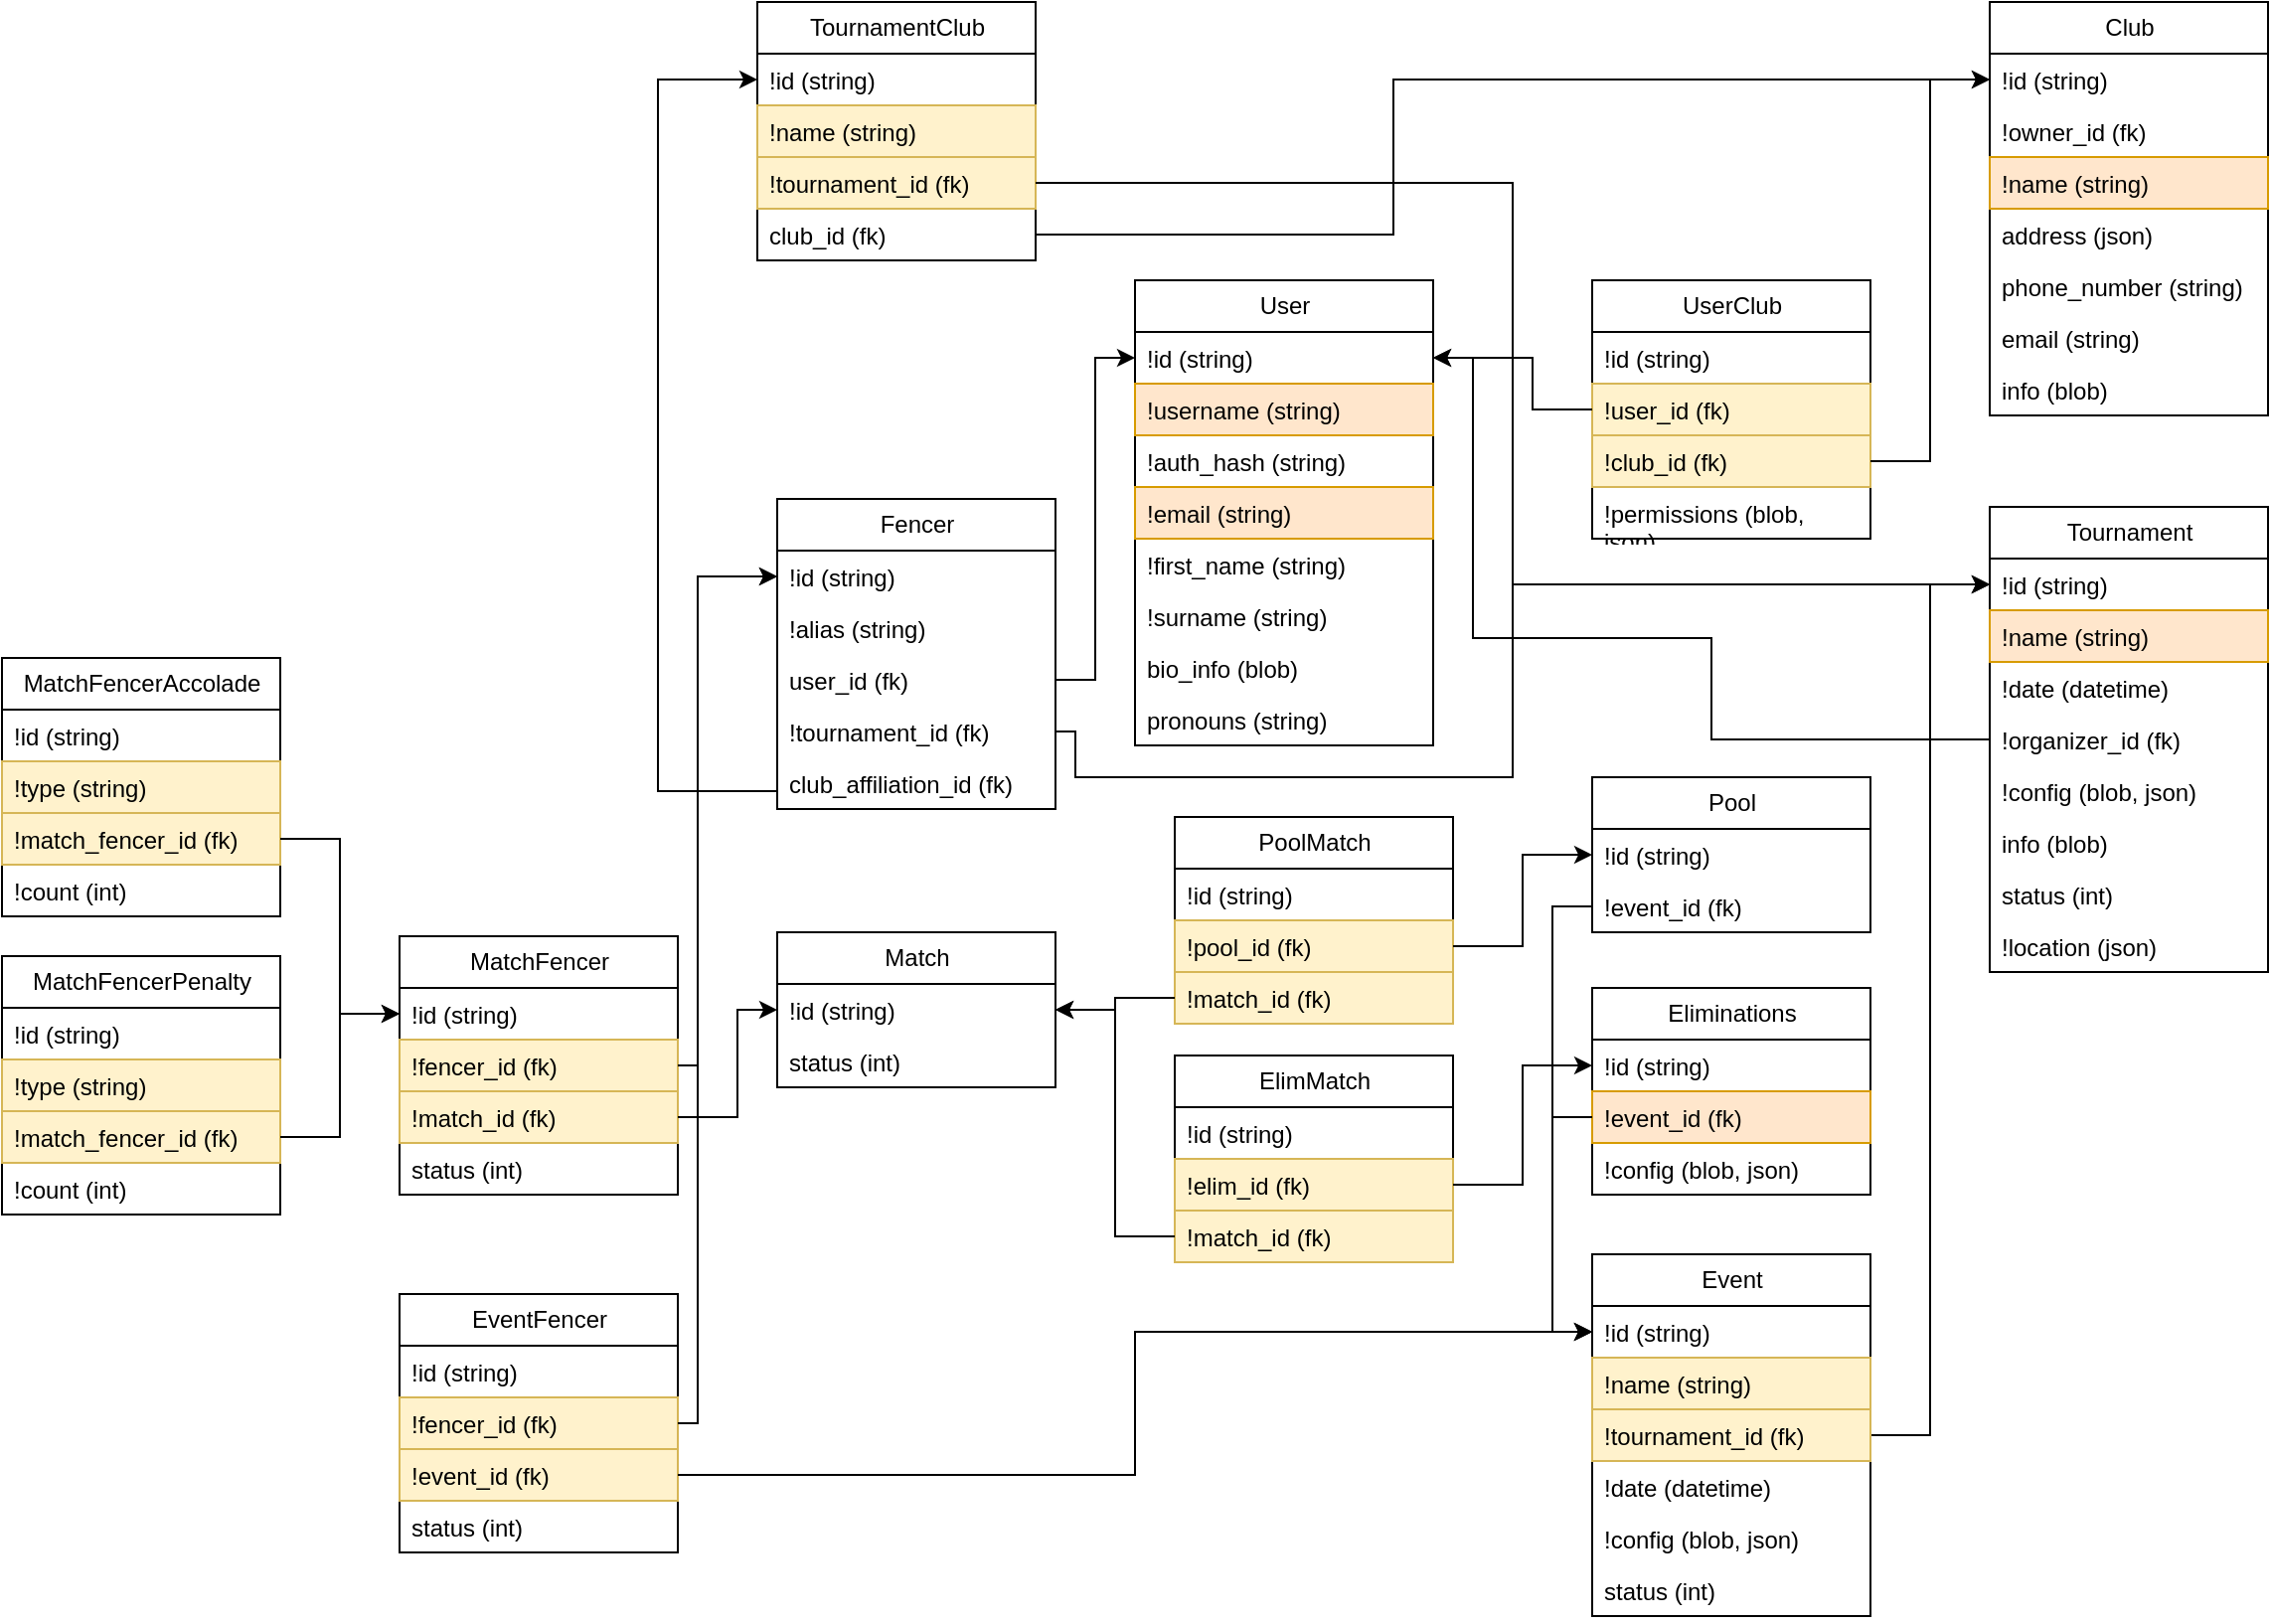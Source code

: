 <mxfile version="27.0.6">
  <diagram name="Page-1" id="09QAW3YVVLHR3ZItBab0">
    <mxGraphModel dx="2066" dy="2219" grid="1" gridSize="10" guides="1" tooltips="1" connect="1" arrows="1" fold="1" page="1" pageScale="1" pageWidth="850" pageHeight="1100" math="0" shadow="0">
      <root>
        <mxCell id="0" />
        <mxCell id="1" parent="0" />
        <mxCell id="WHR0k-WGL70pgqMyRwnO-2" value="User" style="swimlane;fontStyle=0;childLayout=stackLayout;horizontal=1;startSize=26;fillColor=none;horizontalStack=0;resizeParent=1;resizeParentMax=0;resizeLast=0;collapsible=1;marginBottom=0;html=1;" vertex="1" parent="1">
          <mxGeometry x="680" y="20" width="150" height="234" as="geometry">
            <mxRectangle x="360" y="330" width="70" height="30" as="alternateBounds" />
          </mxGeometry>
        </mxCell>
        <mxCell id="WHR0k-WGL70pgqMyRwnO-3" value="!id (string)" style="text;strokeColor=none;fillColor=none;align=left;verticalAlign=top;spacingLeft=4;spacingRight=4;overflow=hidden;rotatable=0;points=[[0,0.5],[1,0.5]];portConstraint=eastwest;whiteSpace=wrap;html=1;" vertex="1" parent="WHR0k-WGL70pgqMyRwnO-2">
          <mxGeometry y="26" width="150" height="26" as="geometry" />
        </mxCell>
        <mxCell id="WHR0k-WGL70pgqMyRwnO-13" value="!username (string)" style="text;strokeColor=#d79b00;fillColor=#ffe6cc;align=left;verticalAlign=top;spacingLeft=4;spacingRight=4;overflow=hidden;rotatable=0;points=[[0,0.5],[1,0.5]];portConstraint=eastwest;whiteSpace=wrap;html=1;" vertex="1" parent="WHR0k-WGL70pgqMyRwnO-2">
          <mxGeometry y="52" width="150" height="26" as="geometry" />
        </mxCell>
        <mxCell id="WHR0k-WGL70pgqMyRwnO-4" value="!auth_hash (string)" style="text;strokeColor=none;fillColor=none;align=left;verticalAlign=top;spacingLeft=4;spacingRight=4;overflow=hidden;rotatable=0;points=[[0,0.5],[1,0.5]];portConstraint=eastwest;whiteSpace=wrap;html=1;" vertex="1" parent="WHR0k-WGL70pgqMyRwnO-2">
          <mxGeometry y="78" width="150" height="26" as="geometry" />
        </mxCell>
        <mxCell id="WHR0k-WGL70pgqMyRwnO-5" value="!email (string)" style="text;strokeColor=#d79b00;fillColor=#ffe6cc;align=left;verticalAlign=top;spacingLeft=4;spacingRight=4;overflow=hidden;rotatable=0;points=[[0,0.5],[1,0.5]];portConstraint=eastwest;whiteSpace=wrap;html=1;" vertex="1" parent="WHR0k-WGL70pgqMyRwnO-2">
          <mxGeometry y="104" width="150" height="26" as="geometry" />
        </mxCell>
        <mxCell id="WHR0k-WGL70pgqMyRwnO-6" value="!first_name (string)" style="text;strokeColor=none;fillColor=none;align=left;verticalAlign=top;spacingLeft=4;spacingRight=4;overflow=hidden;rotatable=0;points=[[0,0.5],[1,0.5]];portConstraint=eastwest;whiteSpace=wrap;html=1;" vertex="1" parent="WHR0k-WGL70pgqMyRwnO-2">
          <mxGeometry y="130" width="150" height="26" as="geometry" />
        </mxCell>
        <mxCell id="WHR0k-WGL70pgqMyRwnO-7" value="!surname (string)" style="text;strokeColor=none;fillColor=none;align=left;verticalAlign=top;spacingLeft=4;spacingRight=4;overflow=hidden;rotatable=0;points=[[0,0.5],[1,0.5]];portConstraint=eastwest;whiteSpace=wrap;html=1;" vertex="1" parent="WHR0k-WGL70pgqMyRwnO-2">
          <mxGeometry y="156" width="150" height="26" as="geometry" />
        </mxCell>
        <mxCell id="WHR0k-WGL70pgqMyRwnO-8" value="bio_info (blob)" style="text;strokeColor=none;fillColor=none;align=left;verticalAlign=top;spacingLeft=4;spacingRight=4;overflow=hidden;rotatable=0;points=[[0,0.5],[1,0.5]];portConstraint=eastwest;whiteSpace=wrap;html=1;" vertex="1" parent="WHR0k-WGL70pgqMyRwnO-2">
          <mxGeometry y="182" width="150" height="26" as="geometry" />
        </mxCell>
        <mxCell id="WHR0k-WGL70pgqMyRwnO-123" value="pronouns (string)" style="text;strokeColor=none;fillColor=none;align=left;verticalAlign=top;spacingLeft=4;spacingRight=4;overflow=hidden;rotatable=0;points=[[0,0.5],[1,0.5]];portConstraint=eastwest;whiteSpace=wrap;html=1;" vertex="1" parent="WHR0k-WGL70pgqMyRwnO-2">
          <mxGeometry y="208" width="150" height="26" as="geometry" />
        </mxCell>
        <mxCell id="WHR0k-WGL70pgqMyRwnO-95" style="edgeStyle=orthogonalEdgeStyle;rounded=0;orthogonalLoop=1;jettySize=auto;html=1;exitX=1;exitY=0.75;exitDx=0;exitDy=0;entryX=0;entryY=0.5;entryDx=0;entryDy=0;" edge="1" parent="1" source="WHR0k-WGL70pgqMyRwnO-9" target="WHR0k-WGL70pgqMyRwnO-44">
          <mxGeometry relative="1" as="geometry">
            <Array as="points">
              <mxPoint x="650" y="247" />
              <mxPoint x="650" y="270" />
              <mxPoint x="870" y="270" />
              <mxPoint x="870" y="173" />
            </Array>
          </mxGeometry>
        </mxCell>
        <mxCell id="WHR0k-WGL70pgqMyRwnO-9" value="Fencer" style="swimlane;fontStyle=0;childLayout=stackLayout;horizontal=1;startSize=26;fillColor=none;horizontalStack=0;resizeParent=1;resizeParentMax=0;resizeLast=0;collapsible=1;marginBottom=0;html=1;" vertex="1" parent="1">
          <mxGeometry x="500" y="130" width="140" height="156" as="geometry" />
        </mxCell>
        <mxCell id="WHR0k-WGL70pgqMyRwnO-10" value="!id (string)" style="text;strokeColor=none;fillColor=none;align=left;verticalAlign=top;spacingLeft=4;spacingRight=4;overflow=hidden;rotatable=0;points=[[0,0.5],[1,0.5]];portConstraint=eastwest;whiteSpace=wrap;html=1;" vertex="1" parent="WHR0k-WGL70pgqMyRwnO-9">
          <mxGeometry y="26" width="140" height="26" as="geometry" />
        </mxCell>
        <mxCell id="WHR0k-WGL70pgqMyRwnO-11" value="!alias (string)" style="text;strokeColor=none;fillColor=none;align=left;verticalAlign=top;spacingLeft=4;spacingRight=4;overflow=hidden;rotatable=0;points=[[0,0.5],[1,0.5]];portConstraint=eastwest;whiteSpace=wrap;html=1;" vertex="1" parent="WHR0k-WGL70pgqMyRwnO-9">
          <mxGeometry y="52" width="140" height="26" as="geometry" />
        </mxCell>
        <mxCell id="WHR0k-WGL70pgqMyRwnO-12" value="user_id (fk)" style="text;strokeColor=none;fillColor=none;align=left;verticalAlign=top;spacingLeft=4;spacingRight=4;overflow=hidden;rotatable=0;points=[[0,0.5],[1,0.5]];portConstraint=eastwest;whiteSpace=wrap;html=1;" vertex="1" parent="WHR0k-WGL70pgqMyRwnO-9">
          <mxGeometry y="78" width="140" height="26" as="geometry" />
        </mxCell>
        <mxCell id="WHR0k-WGL70pgqMyRwnO-94" value="!tournament_id (fk)" style="text;strokeColor=none;fillColor=none;align=left;verticalAlign=top;spacingLeft=4;spacingRight=4;overflow=hidden;rotatable=0;points=[[0,0.5],[1,0.5]];portConstraint=eastwest;whiteSpace=wrap;html=1;" vertex="1" parent="WHR0k-WGL70pgqMyRwnO-9">
          <mxGeometry y="104" width="140" height="26" as="geometry" />
        </mxCell>
        <mxCell id="WHR0k-WGL70pgqMyRwnO-65" value="club_affiliation_id (fk)" style="text;strokeColor=none;fillColor=none;align=left;verticalAlign=top;spacingLeft=4;spacingRight=4;overflow=hidden;rotatable=0;points=[[0,0.5],[1,0.5]];portConstraint=eastwest;whiteSpace=wrap;html=1;" vertex="1" parent="WHR0k-WGL70pgqMyRwnO-9">
          <mxGeometry y="130" width="140" height="26" as="geometry" />
        </mxCell>
        <mxCell id="WHR0k-WGL70pgqMyRwnO-15" value="MatchFencer" style="swimlane;fontStyle=0;childLayout=stackLayout;horizontal=1;startSize=26;fillColor=none;horizontalStack=0;resizeParent=1;resizeParentMax=0;resizeLast=0;collapsible=1;marginBottom=0;html=1;" vertex="1" parent="1">
          <mxGeometry x="310" y="350" width="140" height="130" as="geometry" />
        </mxCell>
        <mxCell id="WHR0k-WGL70pgqMyRwnO-16" value="!id (string)" style="text;strokeColor=none;fillColor=none;align=left;verticalAlign=top;spacingLeft=4;spacingRight=4;overflow=hidden;rotatable=0;points=[[0,0.5],[1,0.5]];portConstraint=eastwest;whiteSpace=wrap;html=1;" vertex="1" parent="WHR0k-WGL70pgqMyRwnO-15">
          <mxGeometry y="26" width="140" height="26" as="geometry" />
        </mxCell>
        <mxCell id="WHR0k-WGL70pgqMyRwnO-17" value="!fencer_id (fk)" style="text;strokeColor=#d6b656;fillColor=#fff2cc;align=left;verticalAlign=top;spacingLeft=4;spacingRight=4;overflow=hidden;rotatable=0;points=[[0,0.5],[1,0.5]];portConstraint=eastwest;whiteSpace=wrap;html=1;" vertex="1" parent="WHR0k-WGL70pgqMyRwnO-15">
          <mxGeometry y="52" width="140" height="26" as="geometry" />
        </mxCell>
        <mxCell id="WHR0k-WGL70pgqMyRwnO-18" value="!match_id (fk)" style="text;strokeColor=#d6b656;fillColor=#fff2cc;align=left;verticalAlign=top;spacingLeft=4;spacingRight=4;overflow=hidden;rotatable=0;points=[[0,0.5],[1,0.5]];portConstraint=eastwest;whiteSpace=wrap;html=1;" vertex="1" parent="WHR0k-WGL70pgqMyRwnO-15">
          <mxGeometry y="78" width="140" height="26" as="geometry" />
        </mxCell>
        <mxCell id="WHR0k-WGL70pgqMyRwnO-19" value="status (int)" style="text;strokeColor=none;fillColor=none;align=left;verticalAlign=top;spacingLeft=4;spacingRight=4;overflow=hidden;rotatable=0;points=[[0,0.5],[1,0.5]];portConstraint=eastwest;whiteSpace=wrap;html=1;" vertex="1" parent="WHR0k-WGL70pgqMyRwnO-15">
          <mxGeometry y="104" width="140" height="26" as="geometry" />
        </mxCell>
        <mxCell id="WHR0k-WGL70pgqMyRwnO-21" value="MatchFencerAccolade" style="swimlane;fontStyle=0;childLayout=stackLayout;horizontal=1;startSize=26;fillColor=none;horizontalStack=0;resizeParent=1;resizeParentMax=0;resizeLast=0;collapsible=1;marginBottom=0;html=1;" vertex="1" parent="1">
          <mxGeometry x="110" y="210" width="140" height="130" as="geometry" />
        </mxCell>
        <mxCell id="WHR0k-WGL70pgqMyRwnO-22" value="!id (string)" style="text;strokeColor=none;fillColor=none;align=left;verticalAlign=top;spacingLeft=4;spacingRight=4;overflow=hidden;rotatable=0;points=[[0,0.5],[1,0.5]];portConstraint=eastwest;whiteSpace=wrap;html=1;" vertex="1" parent="WHR0k-WGL70pgqMyRwnO-21">
          <mxGeometry y="26" width="140" height="26" as="geometry" />
        </mxCell>
        <mxCell id="WHR0k-WGL70pgqMyRwnO-23" value="!type (string)" style="text;strokeColor=#d6b656;fillColor=#fff2cc;align=left;verticalAlign=top;spacingLeft=4;spacingRight=4;overflow=hidden;rotatable=0;points=[[0,0.5],[1,0.5]];portConstraint=eastwest;whiteSpace=wrap;html=1;" vertex="1" parent="WHR0k-WGL70pgqMyRwnO-21">
          <mxGeometry y="52" width="140" height="26" as="geometry" />
        </mxCell>
        <mxCell id="WHR0k-WGL70pgqMyRwnO-24" value="!match_fencer_id (fk)" style="text;strokeColor=#d6b656;fillColor=#fff2cc;align=left;verticalAlign=top;spacingLeft=4;spacingRight=4;overflow=hidden;rotatable=0;points=[[0,0.5],[1,0.5]];portConstraint=eastwest;whiteSpace=wrap;html=1;" vertex="1" parent="WHR0k-WGL70pgqMyRwnO-21">
          <mxGeometry y="78" width="140" height="26" as="geometry" />
        </mxCell>
        <mxCell id="WHR0k-WGL70pgqMyRwnO-60" value="!count (int)" style="text;strokeColor=none;fillColor=none;align=left;verticalAlign=top;spacingLeft=4;spacingRight=4;overflow=hidden;rotatable=0;points=[[0,0.5],[1,0.5]];portConstraint=eastwest;whiteSpace=wrap;html=1;" vertex="1" parent="WHR0k-WGL70pgqMyRwnO-21">
          <mxGeometry y="104" width="140" height="26" as="geometry" />
        </mxCell>
        <mxCell id="WHR0k-WGL70pgqMyRwnO-25" style="edgeStyle=orthogonalEdgeStyle;rounded=0;orthogonalLoop=1;jettySize=auto;html=1;entryX=0;entryY=0.5;entryDx=0;entryDy=0;" edge="1" parent="1" source="WHR0k-WGL70pgqMyRwnO-24" target="WHR0k-WGL70pgqMyRwnO-16">
          <mxGeometry relative="1" as="geometry" />
        </mxCell>
        <mxCell id="WHR0k-WGL70pgqMyRwnO-26" value="MatchFencerPenalty" style="swimlane;fontStyle=0;childLayout=stackLayout;horizontal=1;startSize=26;fillColor=none;horizontalStack=0;resizeParent=1;resizeParentMax=0;resizeLast=0;collapsible=1;marginBottom=0;html=1;" vertex="1" parent="1">
          <mxGeometry x="110" y="360" width="140" height="130" as="geometry" />
        </mxCell>
        <mxCell id="WHR0k-WGL70pgqMyRwnO-27" value="!id (string)" style="text;strokeColor=none;fillColor=none;align=left;verticalAlign=top;spacingLeft=4;spacingRight=4;overflow=hidden;rotatable=0;points=[[0,0.5],[1,0.5]];portConstraint=eastwest;whiteSpace=wrap;html=1;" vertex="1" parent="WHR0k-WGL70pgqMyRwnO-26">
          <mxGeometry y="26" width="140" height="26" as="geometry" />
        </mxCell>
        <mxCell id="WHR0k-WGL70pgqMyRwnO-28" value="!type (string)" style="text;strokeColor=#d6b656;fillColor=#fff2cc;align=left;verticalAlign=top;spacingLeft=4;spacingRight=4;overflow=hidden;rotatable=0;points=[[0,0.5],[1,0.5]];portConstraint=eastwest;whiteSpace=wrap;html=1;" vertex="1" parent="WHR0k-WGL70pgqMyRwnO-26">
          <mxGeometry y="52" width="140" height="26" as="geometry" />
        </mxCell>
        <mxCell id="WHR0k-WGL70pgqMyRwnO-29" value="!match_fencer_id (fk)" style="text;strokeColor=#d6b656;fillColor=#fff2cc;align=left;verticalAlign=top;spacingLeft=4;spacingRight=4;overflow=hidden;rotatable=0;points=[[0,0.5],[1,0.5]];portConstraint=eastwest;whiteSpace=wrap;html=1;" vertex="1" parent="WHR0k-WGL70pgqMyRwnO-26">
          <mxGeometry y="78" width="140" height="26" as="geometry" />
        </mxCell>
        <mxCell id="WHR0k-WGL70pgqMyRwnO-61" value="!count (int)" style="text;strokeColor=none;fillColor=none;align=left;verticalAlign=top;spacingLeft=4;spacingRight=4;overflow=hidden;rotatable=0;points=[[0,0.5],[1,0.5]];portConstraint=eastwest;whiteSpace=wrap;html=1;" vertex="1" parent="WHR0k-WGL70pgqMyRwnO-26">
          <mxGeometry y="104" width="140" height="26" as="geometry" />
        </mxCell>
        <mxCell id="WHR0k-WGL70pgqMyRwnO-30" style="edgeStyle=orthogonalEdgeStyle;rounded=0;orthogonalLoop=1;jettySize=auto;html=1;entryX=0;entryY=0.5;entryDx=0;entryDy=0;" edge="1" parent="1" source="WHR0k-WGL70pgqMyRwnO-29" target="WHR0k-WGL70pgqMyRwnO-16">
          <mxGeometry relative="1" as="geometry" />
        </mxCell>
        <mxCell id="WHR0k-WGL70pgqMyRwnO-31" style="edgeStyle=orthogonalEdgeStyle;rounded=0;orthogonalLoop=1;jettySize=auto;html=1;entryX=0;entryY=0.5;entryDx=0;entryDy=0;" edge="1" parent="1" source="WHR0k-WGL70pgqMyRwnO-17" target="WHR0k-WGL70pgqMyRwnO-10">
          <mxGeometry relative="1" as="geometry">
            <Array as="points">
              <mxPoint x="460" y="415" />
              <mxPoint x="460" y="169" />
            </Array>
          </mxGeometry>
        </mxCell>
        <mxCell id="WHR0k-WGL70pgqMyRwnO-32" style="edgeStyle=orthogonalEdgeStyle;rounded=0;orthogonalLoop=1;jettySize=auto;html=1;entryX=0;entryY=0.5;entryDx=0;entryDy=0;" edge="1" parent="1" source="WHR0k-WGL70pgqMyRwnO-12" target="WHR0k-WGL70pgqMyRwnO-3">
          <mxGeometry relative="1" as="geometry" />
        </mxCell>
        <mxCell id="WHR0k-WGL70pgqMyRwnO-33" value="Match" style="swimlane;fontStyle=0;childLayout=stackLayout;horizontal=1;startSize=26;fillColor=none;horizontalStack=0;resizeParent=1;resizeParentMax=0;resizeLast=0;collapsible=1;marginBottom=0;html=1;" vertex="1" parent="1">
          <mxGeometry x="500" y="348" width="140" height="78" as="geometry" />
        </mxCell>
        <mxCell id="WHR0k-WGL70pgqMyRwnO-34" value="!id (string)" style="text;strokeColor=none;fillColor=none;align=left;verticalAlign=top;spacingLeft=4;spacingRight=4;overflow=hidden;rotatable=0;points=[[0,0.5],[1,0.5]];portConstraint=eastwest;whiteSpace=wrap;html=1;" vertex="1" parent="WHR0k-WGL70pgqMyRwnO-33">
          <mxGeometry y="26" width="140" height="26" as="geometry" />
        </mxCell>
        <mxCell id="WHR0k-WGL70pgqMyRwnO-57" value="status (int)" style="text;strokeColor=none;fillColor=none;align=left;verticalAlign=top;spacingLeft=4;spacingRight=4;overflow=hidden;rotatable=0;points=[[0,0.5],[1,0.5]];portConstraint=eastwest;whiteSpace=wrap;html=1;" vertex="1" parent="WHR0k-WGL70pgqMyRwnO-33">
          <mxGeometry y="52" width="140" height="26" as="geometry" />
        </mxCell>
        <mxCell id="WHR0k-WGL70pgqMyRwnO-37" style="edgeStyle=orthogonalEdgeStyle;rounded=0;orthogonalLoop=1;jettySize=auto;html=1;entryX=0;entryY=0.5;entryDx=0;entryDy=0;" edge="1" parent="1" source="WHR0k-WGL70pgqMyRwnO-18" target="WHR0k-WGL70pgqMyRwnO-34">
          <mxGeometry relative="1" as="geometry">
            <Array as="points">
              <mxPoint x="480" y="441" />
              <mxPoint x="480" y="387" />
            </Array>
          </mxGeometry>
        </mxCell>
        <mxCell id="WHR0k-WGL70pgqMyRwnO-38" value="Pool" style="swimlane;fontStyle=0;childLayout=stackLayout;horizontal=1;startSize=26;fillColor=none;horizontalStack=0;resizeParent=1;resizeParentMax=0;resizeLast=0;collapsible=1;marginBottom=0;html=1;" vertex="1" parent="1">
          <mxGeometry x="910" y="270" width="140" height="78" as="geometry" />
        </mxCell>
        <mxCell id="WHR0k-WGL70pgqMyRwnO-39" value="!id (string)" style="text;strokeColor=none;fillColor=none;align=left;verticalAlign=top;spacingLeft=4;spacingRight=4;overflow=hidden;rotatable=0;points=[[0,0.5],[1,0.5]];portConstraint=eastwest;whiteSpace=wrap;html=1;" vertex="1" parent="WHR0k-WGL70pgqMyRwnO-38">
          <mxGeometry y="26" width="140" height="26" as="geometry" />
        </mxCell>
        <mxCell id="WHR0k-WGL70pgqMyRwnO-40" value="!event_id (fk)" style="text;strokeColor=none;fillColor=none;align=left;verticalAlign=top;spacingLeft=4;spacingRight=4;overflow=hidden;rotatable=0;points=[[0,0.5],[1,0.5]];portConstraint=eastwest;whiteSpace=wrap;html=1;" vertex="1" parent="WHR0k-WGL70pgqMyRwnO-38">
          <mxGeometry y="52" width="140" height="26" as="geometry" />
        </mxCell>
        <mxCell id="WHR0k-WGL70pgqMyRwnO-43" value="Tournament" style="swimlane;fontStyle=0;childLayout=stackLayout;horizontal=1;startSize=26;fillColor=none;horizontalStack=0;resizeParent=1;resizeParentMax=0;resizeLast=0;collapsible=1;marginBottom=0;html=1;" vertex="1" parent="1">
          <mxGeometry x="1110" y="134" width="140" height="234" as="geometry" />
        </mxCell>
        <mxCell id="WHR0k-WGL70pgqMyRwnO-44" value="!id (string)" style="text;strokeColor=none;fillColor=none;align=left;verticalAlign=top;spacingLeft=4;spacingRight=4;overflow=hidden;rotatable=0;points=[[0,0.5],[1,0.5]];portConstraint=eastwest;whiteSpace=wrap;html=1;" vertex="1" parent="WHR0k-WGL70pgqMyRwnO-43">
          <mxGeometry y="26" width="140" height="26" as="geometry" />
        </mxCell>
        <mxCell id="WHR0k-WGL70pgqMyRwnO-45" value="!name (string)" style="text;strokeColor=#d79b00;fillColor=#ffe6cc;align=left;verticalAlign=top;spacingLeft=4;spacingRight=4;overflow=hidden;rotatable=0;points=[[0,0.5],[1,0.5]];portConstraint=eastwest;whiteSpace=wrap;html=1;" vertex="1" parent="WHR0k-WGL70pgqMyRwnO-43">
          <mxGeometry y="52" width="140" height="26" as="geometry" />
        </mxCell>
        <mxCell id="WHR0k-WGL70pgqMyRwnO-46" value="!date (datetime)" style="text;strokeColor=none;fillColor=none;align=left;verticalAlign=top;spacingLeft=4;spacingRight=4;overflow=hidden;rotatable=0;points=[[0,0.5],[1,0.5]];portConstraint=eastwest;whiteSpace=wrap;html=1;" vertex="1" parent="WHR0k-WGL70pgqMyRwnO-43">
          <mxGeometry y="78" width="140" height="26" as="geometry" />
        </mxCell>
        <mxCell id="WHR0k-WGL70pgqMyRwnO-47" value="!organizer_id (fk)" style="text;strokeColor=none;fillColor=none;align=left;verticalAlign=top;spacingLeft=4;spacingRight=4;overflow=hidden;rotatable=0;points=[[0,0.5],[1,0.5]];portConstraint=eastwest;whiteSpace=wrap;html=1;" vertex="1" parent="WHR0k-WGL70pgqMyRwnO-43">
          <mxGeometry y="104" width="140" height="26" as="geometry" />
        </mxCell>
        <mxCell id="WHR0k-WGL70pgqMyRwnO-48" value="!config (blob, json)" style="text;strokeColor=none;fillColor=none;align=left;verticalAlign=top;spacingLeft=4;spacingRight=4;overflow=hidden;rotatable=0;points=[[0,0.5],[1,0.5]];portConstraint=eastwest;whiteSpace=wrap;html=1;" vertex="1" parent="WHR0k-WGL70pgqMyRwnO-43">
          <mxGeometry y="130" width="140" height="26" as="geometry" />
        </mxCell>
        <mxCell id="WHR0k-WGL70pgqMyRwnO-49" value="info (blob)" style="text;strokeColor=none;fillColor=none;align=left;verticalAlign=top;spacingLeft=4;spacingRight=4;overflow=hidden;rotatable=0;points=[[0,0.5],[1,0.5]];portConstraint=eastwest;whiteSpace=wrap;html=1;" vertex="1" parent="WHR0k-WGL70pgqMyRwnO-43">
          <mxGeometry y="156" width="140" height="26" as="geometry" />
        </mxCell>
        <mxCell id="WHR0k-WGL70pgqMyRwnO-59" value="status (int)" style="text;strokeColor=none;fillColor=none;align=left;verticalAlign=top;spacingLeft=4;spacingRight=4;overflow=hidden;rotatable=0;points=[[0,0.5],[1,0.5]];portConstraint=eastwest;whiteSpace=wrap;html=1;" vertex="1" parent="WHR0k-WGL70pgqMyRwnO-43">
          <mxGeometry y="182" width="140" height="26" as="geometry" />
        </mxCell>
        <mxCell id="WHR0k-WGL70pgqMyRwnO-125" value="!location (json)" style="text;strokeColor=none;fillColor=none;align=left;verticalAlign=top;spacingLeft=4;spacingRight=4;overflow=hidden;rotatable=0;points=[[0,0.5],[1,0.5]];portConstraint=eastwest;whiteSpace=wrap;html=1;" vertex="1" parent="WHR0k-WGL70pgqMyRwnO-43">
          <mxGeometry y="208" width="140" height="26" as="geometry" />
        </mxCell>
        <mxCell id="WHR0k-WGL70pgqMyRwnO-93" style="edgeStyle=orthogonalEdgeStyle;rounded=0;orthogonalLoop=1;jettySize=auto;html=1;exitX=1;exitY=0.5;exitDx=0;exitDy=0;entryX=0;entryY=0.5;entryDx=0;entryDy=0;" edge="1" parent="1" source="WHR0k-WGL70pgqMyRwnO-52" target="WHR0k-WGL70pgqMyRwnO-44">
          <mxGeometry relative="1" as="geometry" />
        </mxCell>
        <mxCell id="WHR0k-WGL70pgqMyRwnO-52" value="Event" style="swimlane;fontStyle=0;childLayout=stackLayout;horizontal=1;startSize=26;fillColor=none;horizontalStack=0;resizeParent=1;resizeParentMax=0;resizeLast=0;collapsible=1;marginBottom=0;html=1;" vertex="1" parent="1">
          <mxGeometry x="910" y="510" width="140" height="182" as="geometry" />
        </mxCell>
        <mxCell id="WHR0k-WGL70pgqMyRwnO-53" value="!id (string)" style="text;strokeColor=none;fillColor=none;align=left;verticalAlign=top;spacingLeft=4;spacingRight=4;overflow=hidden;rotatable=0;points=[[0,0.5],[1,0.5]];portConstraint=eastwest;whiteSpace=wrap;html=1;" vertex="1" parent="WHR0k-WGL70pgqMyRwnO-52">
          <mxGeometry y="26" width="140" height="26" as="geometry" />
        </mxCell>
        <mxCell id="WHR0k-WGL70pgqMyRwnO-54" value="!name (string)" style="text;strokeColor=#d6b656;fillColor=#fff2cc;align=left;verticalAlign=top;spacingLeft=4;spacingRight=4;overflow=hidden;rotatable=0;points=[[0,0.5],[1,0.5]];portConstraint=eastwest;whiteSpace=wrap;html=1;" vertex="1" parent="WHR0k-WGL70pgqMyRwnO-52">
          <mxGeometry y="52" width="140" height="26" as="geometry" />
        </mxCell>
        <mxCell id="WHR0k-WGL70pgqMyRwnO-92" value="!tournament_id (fk)" style="text;strokeColor=#d6b656;fillColor=#fff2cc;align=left;verticalAlign=top;spacingLeft=4;spacingRight=4;overflow=hidden;rotatable=0;points=[[0,0.5],[1,0.5]];portConstraint=eastwest;whiteSpace=wrap;html=1;" vertex="1" parent="WHR0k-WGL70pgqMyRwnO-52">
          <mxGeometry y="78" width="140" height="26" as="geometry" />
        </mxCell>
        <mxCell id="WHR0k-WGL70pgqMyRwnO-55" value="!date (datetime)" style="text;strokeColor=none;fillColor=none;align=left;verticalAlign=top;spacingLeft=4;spacingRight=4;overflow=hidden;rotatable=0;points=[[0,0.5],[1,0.5]];portConstraint=eastwest;whiteSpace=wrap;html=1;" vertex="1" parent="WHR0k-WGL70pgqMyRwnO-52">
          <mxGeometry y="104" width="140" height="26" as="geometry" />
        </mxCell>
        <mxCell id="WHR0k-WGL70pgqMyRwnO-56" value="!config (blob, json)" style="text;strokeColor=none;fillColor=none;align=left;verticalAlign=top;spacingLeft=4;spacingRight=4;overflow=hidden;rotatable=0;points=[[0,0.5],[1,0.5]];portConstraint=eastwest;whiteSpace=wrap;html=1;" vertex="1" parent="WHR0k-WGL70pgqMyRwnO-52">
          <mxGeometry y="130" width="140" height="26" as="geometry" />
        </mxCell>
        <mxCell id="WHR0k-WGL70pgqMyRwnO-58" value="status (int)" style="text;strokeColor=none;fillColor=none;align=left;verticalAlign=top;spacingLeft=4;spacingRight=4;overflow=hidden;rotatable=0;points=[[0,0.5],[1,0.5]];portConstraint=eastwest;whiteSpace=wrap;html=1;" vertex="1" parent="WHR0k-WGL70pgqMyRwnO-52">
          <mxGeometry y="156" width="140" height="26" as="geometry" />
        </mxCell>
        <mxCell id="WHR0k-WGL70pgqMyRwnO-66" value="TournamentClub" style="swimlane;fontStyle=0;childLayout=stackLayout;horizontal=1;startSize=26;fillColor=none;horizontalStack=0;resizeParent=1;resizeParentMax=0;resizeLast=0;collapsible=1;marginBottom=0;html=1;" vertex="1" parent="1">
          <mxGeometry x="490" y="-120" width="140" height="130" as="geometry" />
        </mxCell>
        <mxCell id="WHR0k-WGL70pgqMyRwnO-67" value="!id (string)" style="text;strokeColor=none;fillColor=none;align=left;verticalAlign=top;spacingLeft=4;spacingRight=4;overflow=hidden;rotatable=0;points=[[0,0.5],[1,0.5]];portConstraint=eastwest;whiteSpace=wrap;html=1;" vertex="1" parent="WHR0k-WGL70pgqMyRwnO-66">
          <mxGeometry y="26" width="140" height="26" as="geometry" />
        </mxCell>
        <mxCell id="WHR0k-WGL70pgqMyRwnO-68" value="!name (string)" style="text;strokeColor=#d6b656;fillColor=#fff2cc;align=left;verticalAlign=top;spacingLeft=4;spacingRight=4;overflow=hidden;rotatable=0;points=[[0,0.5],[1,0.5]];portConstraint=eastwest;whiteSpace=wrap;html=1;" vertex="1" parent="WHR0k-WGL70pgqMyRwnO-66">
          <mxGeometry y="52" width="140" height="26" as="geometry" />
        </mxCell>
        <mxCell id="WHR0k-WGL70pgqMyRwnO-69" value="!tournament_id (fk)" style="text;strokeColor=#d6b656;fillColor=#fff2cc;align=left;verticalAlign=top;spacingLeft=4;spacingRight=4;overflow=hidden;rotatable=0;points=[[0,0.5],[1,0.5]];portConstraint=eastwest;whiteSpace=wrap;html=1;" vertex="1" parent="WHR0k-WGL70pgqMyRwnO-66">
          <mxGeometry y="78" width="140" height="26" as="geometry" />
        </mxCell>
        <mxCell id="WHR0k-WGL70pgqMyRwnO-72" value="club_id (fk)" style="text;strokeColor=none;fillColor=none;align=left;verticalAlign=top;spacingLeft=4;spacingRight=4;overflow=hidden;rotatable=0;points=[[0,0.5],[1,0.5]];portConstraint=eastwest;whiteSpace=wrap;html=1;" vertex="1" parent="WHR0k-WGL70pgqMyRwnO-66">
          <mxGeometry y="104" width="140" height="26" as="geometry" />
        </mxCell>
        <mxCell id="WHR0k-WGL70pgqMyRwnO-71" style="edgeStyle=orthogonalEdgeStyle;rounded=0;orthogonalLoop=1;jettySize=auto;html=1;exitX=0;exitY=0.5;exitDx=0;exitDy=0;entryX=0;entryY=0.5;entryDx=0;entryDy=0;" edge="1" parent="1" source="WHR0k-WGL70pgqMyRwnO-65" target="WHR0k-WGL70pgqMyRwnO-67">
          <mxGeometry relative="1" as="geometry">
            <Array as="points">
              <mxPoint x="440" y="277" />
              <mxPoint x="440" y="-81" />
            </Array>
          </mxGeometry>
        </mxCell>
        <mxCell id="WHR0k-WGL70pgqMyRwnO-74" style="edgeStyle=orthogonalEdgeStyle;rounded=0;orthogonalLoop=1;jettySize=auto;html=1;exitX=1;exitY=0.5;exitDx=0;exitDy=0;entryX=0;entryY=0.5;entryDx=0;entryDy=0;" edge="1" parent="1" source="WHR0k-WGL70pgqMyRwnO-69" target="WHR0k-WGL70pgqMyRwnO-44">
          <mxGeometry relative="1" as="geometry" />
        </mxCell>
        <mxCell id="WHR0k-WGL70pgqMyRwnO-75" value="Club" style="swimlane;fontStyle=0;childLayout=stackLayout;horizontal=1;startSize=26;fillColor=none;horizontalStack=0;resizeParent=1;resizeParentMax=0;resizeLast=0;collapsible=1;marginBottom=0;html=1;" vertex="1" parent="1">
          <mxGeometry x="1110" y="-120" width="140" height="208" as="geometry" />
        </mxCell>
        <mxCell id="WHR0k-WGL70pgqMyRwnO-76" value="!id (string)" style="text;strokeColor=none;fillColor=none;align=left;verticalAlign=top;spacingLeft=4;spacingRight=4;overflow=hidden;rotatable=0;points=[[0,0.5],[1,0.5]];portConstraint=eastwest;whiteSpace=wrap;html=1;" vertex="1" parent="WHR0k-WGL70pgqMyRwnO-75">
          <mxGeometry y="26" width="140" height="26" as="geometry" />
        </mxCell>
        <mxCell id="WHR0k-WGL70pgqMyRwnO-77" value="!owner_id (fk)" style="text;strokeColor=none;fillColor=none;align=left;verticalAlign=top;spacingLeft=4;spacingRight=4;overflow=hidden;rotatable=0;points=[[0,0.5],[1,0.5]];portConstraint=eastwest;whiteSpace=wrap;html=1;" vertex="1" parent="WHR0k-WGL70pgqMyRwnO-75">
          <mxGeometry y="52" width="140" height="26" as="geometry" />
        </mxCell>
        <mxCell id="WHR0k-WGL70pgqMyRwnO-78" value="!name (string)" style="text;strokeColor=#d79b00;fillColor=#ffe6cc;align=left;verticalAlign=top;spacingLeft=4;spacingRight=4;overflow=hidden;rotatable=0;points=[[0,0.5],[1,0.5]];portConstraint=eastwest;whiteSpace=wrap;html=1;" vertex="1" parent="WHR0k-WGL70pgqMyRwnO-75">
          <mxGeometry y="78" width="140" height="26" as="geometry" />
        </mxCell>
        <mxCell id="WHR0k-WGL70pgqMyRwnO-79" value="address (json)" style="text;strokeColor=none;fillColor=none;align=left;verticalAlign=top;spacingLeft=4;spacingRight=4;overflow=hidden;rotatable=0;points=[[0,0.5],[1,0.5]];portConstraint=eastwest;whiteSpace=wrap;html=1;" vertex="1" parent="WHR0k-WGL70pgqMyRwnO-75">
          <mxGeometry y="104" width="140" height="26" as="geometry" />
        </mxCell>
        <mxCell id="WHR0k-WGL70pgqMyRwnO-80" value="phone_number (string)" style="text;strokeColor=none;fillColor=none;align=left;verticalAlign=top;spacingLeft=4;spacingRight=4;overflow=hidden;rotatable=0;points=[[0,0.5],[1,0.5]];portConstraint=eastwest;whiteSpace=wrap;html=1;" vertex="1" parent="WHR0k-WGL70pgqMyRwnO-75">
          <mxGeometry y="130" width="140" height="26" as="geometry" />
        </mxCell>
        <mxCell id="WHR0k-WGL70pgqMyRwnO-81" value="email (string)" style="text;strokeColor=none;fillColor=none;align=left;verticalAlign=top;spacingLeft=4;spacingRight=4;overflow=hidden;rotatable=0;points=[[0,0.5],[1,0.5]];portConstraint=eastwest;whiteSpace=wrap;html=1;" vertex="1" parent="WHR0k-WGL70pgqMyRwnO-75">
          <mxGeometry y="156" width="140" height="26" as="geometry" />
        </mxCell>
        <mxCell id="WHR0k-WGL70pgqMyRwnO-82" value="info (blob)" style="text;strokeColor=none;fillColor=none;align=left;verticalAlign=top;spacingLeft=4;spacingRight=4;overflow=hidden;rotatable=0;points=[[0,0.5],[1,0.5]];portConstraint=eastwest;whiteSpace=wrap;html=1;" vertex="1" parent="WHR0k-WGL70pgqMyRwnO-75">
          <mxGeometry y="182" width="140" height="26" as="geometry" />
        </mxCell>
        <mxCell id="WHR0k-WGL70pgqMyRwnO-83" style="edgeStyle=orthogonalEdgeStyle;rounded=0;orthogonalLoop=1;jettySize=auto;html=1;exitX=1;exitY=0.5;exitDx=0;exitDy=0;entryX=0;entryY=0.5;entryDx=0;entryDy=0;" edge="1" parent="1" source="WHR0k-WGL70pgqMyRwnO-72" target="WHR0k-WGL70pgqMyRwnO-76">
          <mxGeometry relative="1" as="geometry">
            <Array as="points">
              <mxPoint x="810" y="-3" />
              <mxPoint x="810" y="-81" />
            </Array>
          </mxGeometry>
        </mxCell>
        <mxCell id="WHR0k-WGL70pgqMyRwnO-84" value="UserClub" style="swimlane;fontStyle=0;childLayout=stackLayout;horizontal=1;startSize=26;fillColor=none;horizontalStack=0;resizeParent=1;resizeParentMax=0;resizeLast=0;collapsible=1;marginBottom=0;html=1;" vertex="1" parent="1">
          <mxGeometry x="910" y="20" width="140" height="130" as="geometry" />
        </mxCell>
        <mxCell id="WHR0k-WGL70pgqMyRwnO-85" value="!id (string)" style="text;strokeColor=none;fillColor=none;align=left;verticalAlign=top;spacingLeft=4;spacingRight=4;overflow=hidden;rotatable=0;points=[[0,0.5],[1,0.5]];portConstraint=eastwest;whiteSpace=wrap;html=1;" vertex="1" parent="WHR0k-WGL70pgqMyRwnO-84">
          <mxGeometry y="26" width="140" height="26" as="geometry" />
        </mxCell>
        <mxCell id="WHR0k-WGL70pgqMyRwnO-86" value="!user_id (fk)" style="text;strokeColor=#d6b656;fillColor=#fff2cc;align=left;verticalAlign=top;spacingLeft=4;spacingRight=4;overflow=hidden;rotatable=0;points=[[0,0.5],[1,0.5]];portConstraint=eastwest;whiteSpace=wrap;html=1;" vertex="1" parent="WHR0k-WGL70pgqMyRwnO-84">
          <mxGeometry y="52" width="140" height="26" as="geometry" />
        </mxCell>
        <mxCell id="WHR0k-WGL70pgqMyRwnO-87" value="!club_id (fk)" style="text;strokeColor=#d6b656;fillColor=#fff2cc;align=left;verticalAlign=top;spacingLeft=4;spacingRight=4;overflow=hidden;rotatable=0;points=[[0,0.5],[1,0.5]];portConstraint=eastwest;whiteSpace=wrap;html=1;" vertex="1" parent="WHR0k-WGL70pgqMyRwnO-84">
          <mxGeometry y="78" width="140" height="26" as="geometry" />
        </mxCell>
        <mxCell id="WHR0k-WGL70pgqMyRwnO-88" value="!permissions (blob, json)" style="text;strokeColor=none;fillColor=none;align=left;verticalAlign=top;spacingLeft=4;spacingRight=4;overflow=hidden;rotatable=0;points=[[0,0.5],[1,0.5]];portConstraint=eastwest;whiteSpace=wrap;html=1;" vertex="1" parent="WHR0k-WGL70pgqMyRwnO-84">
          <mxGeometry y="104" width="140" height="26" as="geometry" />
        </mxCell>
        <mxCell id="WHR0k-WGL70pgqMyRwnO-89" style="edgeStyle=orthogonalEdgeStyle;rounded=0;orthogonalLoop=1;jettySize=auto;html=1;exitX=0;exitY=0.5;exitDx=0;exitDy=0;entryX=1;entryY=0.5;entryDx=0;entryDy=0;" edge="1" parent="1" source="WHR0k-WGL70pgqMyRwnO-86" target="WHR0k-WGL70pgqMyRwnO-3">
          <mxGeometry relative="1" as="geometry">
            <Array as="points">
              <mxPoint x="880" y="85" />
              <mxPoint x="880" y="59" />
            </Array>
          </mxGeometry>
        </mxCell>
        <mxCell id="WHR0k-WGL70pgqMyRwnO-90" style="edgeStyle=orthogonalEdgeStyle;rounded=0;orthogonalLoop=1;jettySize=auto;html=1;exitX=1;exitY=0.5;exitDx=0;exitDy=0;entryX=0;entryY=0.5;entryDx=0;entryDy=0;" edge="1" parent="1" source="WHR0k-WGL70pgqMyRwnO-87" target="WHR0k-WGL70pgqMyRwnO-76">
          <mxGeometry relative="1" as="geometry" />
        </mxCell>
        <mxCell id="WHR0k-WGL70pgqMyRwnO-91" style="edgeStyle=orthogonalEdgeStyle;rounded=0;orthogonalLoop=1;jettySize=auto;html=1;exitX=0;exitY=0.5;exitDx=0;exitDy=0;entryX=0;entryY=0.5;entryDx=0;entryDy=0;" edge="1" parent="1" source="WHR0k-WGL70pgqMyRwnO-40" target="WHR0k-WGL70pgqMyRwnO-53">
          <mxGeometry relative="1" as="geometry" />
        </mxCell>
        <mxCell id="WHR0k-WGL70pgqMyRwnO-96" value="EventFencer" style="swimlane;fontStyle=0;childLayout=stackLayout;horizontal=1;startSize=26;fillColor=none;horizontalStack=0;resizeParent=1;resizeParentMax=0;resizeLast=0;collapsible=1;marginBottom=0;html=1;" vertex="1" parent="1">
          <mxGeometry x="310" y="530" width="140" height="130" as="geometry" />
        </mxCell>
        <mxCell id="WHR0k-WGL70pgqMyRwnO-97" value="!id (string)" style="text;strokeColor=none;fillColor=none;align=left;verticalAlign=top;spacingLeft=4;spacingRight=4;overflow=hidden;rotatable=0;points=[[0,0.5],[1,0.5]];portConstraint=eastwest;whiteSpace=wrap;html=1;" vertex="1" parent="WHR0k-WGL70pgqMyRwnO-96">
          <mxGeometry y="26" width="140" height="26" as="geometry" />
        </mxCell>
        <mxCell id="WHR0k-WGL70pgqMyRwnO-98" value="!fencer_id (fk)" style="text;strokeColor=#d6b656;fillColor=#fff2cc;align=left;verticalAlign=top;spacingLeft=4;spacingRight=4;overflow=hidden;rotatable=0;points=[[0,0.5],[1,0.5]];portConstraint=eastwest;whiteSpace=wrap;html=1;" vertex="1" parent="WHR0k-WGL70pgqMyRwnO-96">
          <mxGeometry y="52" width="140" height="26" as="geometry" />
        </mxCell>
        <mxCell id="WHR0k-WGL70pgqMyRwnO-99" value="!event_id (fk)" style="text;strokeColor=#d6b656;fillColor=#fff2cc;align=left;verticalAlign=top;spacingLeft=4;spacingRight=4;overflow=hidden;rotatable=0;points=[[0,0.5],[1,0.5]];portConstraint=eastwest;whiteSpace=wrap;html=1;" vertex="1" parent="WHR0k-WGL70pgqMyRwnO-96">
          <mxGeometry y="78" width="140" height="26" as="geometry" />
        </mxCell>
        <mxCell id="WHR0k-WGL70pgqMyRwnO-126" value="status (int)" style="text;strokeColor=none;fillColor=none;align=left;verticalAlign=top;spacingLeft=4;spacingRight=4;overflow=hidden;rotatable=0;points=[[0,0.5],[1,0.5]];portConstraint=eastwest;whiteSpace=wrap;html=1;" vertex="1" parent="WHR0k-WGL70pgqMyRwnO-96">
          <mxGeometry y="104" width="140" height="26" as="geometry" />
        </mxCell>
        <mxCell id="WHR0k-WGL70pgqMyRwnO-100" style="edgeStyle=orthogonalEdgeStyle;rounded=0;orthogonalLoop=1;jettySize=auto;html=1;exitX=1;exitY=0.5;exitDx=0;exitDy=0;entryX=0;entryY=0.5;entryDx=0;entryDy=0;" edge="1" parent="1" source="WHR0k-WGL70pgqMyRwnO-99" target="WHR0k-WGL70pgqMyRwnO-53">
          <mxGeometry relative="1" as="geometry" />
        </mxCell>
        <mxCell id="WHR0k-WGL70pgqMyRwnO-101" style="edgeStyle=orthogonalEdgeStyle;rounded=0;orthogonalLoop=1;jettySize=auto;html=1;exitX=1;exitY=0.5;exitDx=0;exitDy=0;entryX=0;entryY=0.5;entryDx=0;entryDy=0;" edge="1" parent="1" source="WHR0k-WGL70pgqMyRwnO-98" target="WHR0k-WGL70pgqMyRwnO-10">
          <mxGeometry relative="1" as="geometry">
            <Array as="points">
              <mxPoint x="460" y="595" />
              <mxPoint x="460" y="169" />
            </Array>
          </mxGeometry>
        </mxCell>
        <mxCell id="WHR0k-WGL70pgqMyRwnO-106" value="PoolMatch" style="swimlane;fontStyle=0;childLayout=stackLayout;horizontal=1;startSize=26;fillColor=none;horizontalStack=0;resizeParent=1;resizeParentMax=0;resizeLast=0;collapsible=1;marginBottom=0;html=1;" vertex="1" parent="1">
          <mxGeometry x="700" y="290" width="140" height="104" as="geometry" />
        </mxCell>
        <mxCell id="WHR0k-WGL70pgqMyRwnO-107" value="!id (string)" style="text;strokeColor=none;fillColor=none;align=left;verticalAlign=top;spacingLeft=4;spacingRight=4;overflow=hidden;rotatable=0;points=[[0,0.5],[1,0.5]];portConstraint=eastwest;whiteSpace=wrap;html=1;" vertex="1" parent="WHR0k-WGL70pgqMyRwnO-106">
          <mxGeometry y="26" width="140" height="26" as="geometry" />
        </mxCell>
        <mxCell id="WHR0k-WGL70pgqMyRwnO-108" value="!pool_id (fk)" style="text;strokeColor=#d6b656;fillColor=#fff2cc;align=left;verticalAlign=top;spacingLeft=4;spacingRight=4;overflow=hidden;rotatable=0;points=[[0,0.5],[1,0.5]];portConstraint=eastwest;whiteSpace=wrap;html=1;" vertex="1" parent="WHR0k-WGL70pgqMyRwnO-106">
          <mxGeometry y="52" width="140" height="26" as="geometry" />
        </mxCell>
        <mxCell id="WHR0k-WGL70pgqMyRwnO-109" value="!match_id (fk)" style="text;strokeColor=#d6b656;fillColor=#fff2cc;align=left;verticalAlign=top;spacingLeft=4;spacingRight=4;overflow=hidden;rotatable=0;points=[[0,0.5],[1,0.5]];portConstraint=eastwest;whiteSpace=wrap;html=1;" vertex="1" parent="WHR0k-WGL70pgqMyRwnO-106">
          <mxGeometry y="78" width="140" height="26" as="geometry" />
        </mxCell>
        <mxCell id="WHR0k-WGL70pgqMyRwnO-110" style="edgeStyle=orthogonalEdgeStyle;rounded=0;orthogonalLoop=1;jettySize=auto;html=1;exitX=0;exitY=0.5;exitDx=0;exitDy=0;entryX=1;entryY=0.5;entryDx=0;entryDy=0;" edge="1" parent="1" source="WHR0k-WGL70pgqMyRwnO-109" target="WHR0k-WGL70pgqMyRwnO-33">
          <mxGeometry relative="1" as="geometry" />
        </mxCell>
        <mxCell id="WHR0k-WGL70pgqMyRwnO-111" style="edgeStyle=orthogonalEdgeStyle;rounded=0;orthogonalLoop=1;jettySize=auto;html=1;exitX=1;exitY=0.5;exitDx=0;exitDy=0;entryX=0;entryY=0.5;entryDx=0;entryDy=0;" edge="1" parent="1" source="WHR0k-WGL70pgqMyRwnO-108" target="WHR0k-WGL70pgqMyRwnO-39">
          <mxGeometry relative="1" as="geometry" />
        </mxCell>
        <mxCell id="WHR0k-WGL70pgqMyRwnO-112" value="Eliminations" style="swimlane;fontStyle=0;childLayout=stackLayout;horizontal=1;startSize=26;fillColor=none;horizontalStack=0;resizeParent=1;resizeParentMax=0;resizeLast=0;collapsible=1;marginBottom=0;html=1;" vertex="1" parent="1">
          <mxGeometry x="910" y="376" width="140" height="104" as="geometry" />
        </mxCell>
        <mxCell id="WHR0k-WGL70pgqMyRwnO-113" value="!id (string)" style="text;strokeColor=none;fillColor=none;align=left;verticalAlign=top;spacingLeft=4;spacingRight=4;overflow=hidden;rotatable=0;points=[[0,0.5],[1,0.5]];portConstraint=eastwest;whiteSpace=wrap;html=1;" vertex="1" parent="WHR0k-WGL70pgqMyRwnO-112">
          <mxGeometry y="26" width="140" height="26" as="geometry" />
        </mxCell>
        <mxCell id="WHR0k-WGL70pgqMyRwnO-114" value="!event_id (fk)" style="text;strokeColor=#d79b00;fillColor=#ffe6cc;align=left;verticalAlign=top;spacingLeft=4;spacingRight=4;overflow=hidden;rotatable=0;points=[[0,0.5],[1,0.5]];portConstraint=eastwest;whiteSpace=wrap;html=1;" vertex="1" parent="WHR0k-WGL70pgqMyRwnO-112">
          <mxGeometry y="52" width="140" height="26" as="geometry" />
        </mxCell>
        <mxCell id="WHR0k-WGL70pgqMyRwnO-115" value="!config (blob, json)" style="text;strokeColor=none;fillColor=none;align=left;verticalAlign=top;spacingLeft=4;spacingRight=4;overflow=hidden;rotatable=0;points=[[0,0.5],[1,0.5]];portConstraint=eastwest;whiteSpace=wrap;html=1;" vertex="1" parent="WHR0k-WGL70pgqMyRwnO-112">
          <mxGeometry y="78" width="140" height="26" as="geometry" />
        </mxCell>
        <mxCell id="WHR0k-WGL70pgqMyRwnO-116" style="edgeStyle=orthogonalEdgeStyle;rounded=0;orthogonalLoop=1;jettySize=auto;html=1;exitX=0;exitY=0.5;exitDx=0;exitDy=0;entryX=0;entryY=0.5;entryDx=0;entryDy=0;" edge="1" parent="1" source="WHR0k-WGL70pgqMyRwnO-114" target="WHR0k-WGL70pgqMyRwnO-53">
          <mxGeometry relative="1" as="geometry" />
        </mxCell>
        <mxCell id="WHR0k-WGL70pgqMyRwnO-117" value="ElimMatch" style="swimlane;fontStyle=0;childLayout=stackLayout;horizontal=1;startSize=26;fillColor=none;horizontalStack=0;resizeParent=1;resizeParentMax=0;resizeLast=0;collapsible=1;marginBottom=0;html=1;" vertex="1" parent="1">
          <mxGeometry x="700" y="410" width="140" height="104" as="geometry" />
        </mxCell>
        <mxCell id="WHR0k-WGL70pgqMyRwnO-118" value="!id (string)" style="text;strokeColor=none;fillColor=none;align=left;verticalAlign=top;spacingLeft=4;spacingRight=4;overflow=hidden;rotatable=0;points=[[0,0.5],[1,0.5]];portConstraint=eastwest;whiteSpace=wrap;html=1;" vertex="1" parent="WHR0k-WGL70pgqMyRwnO-117">
          <mxGeometry y="26" width="140" height="26" as="geometry" />
        </mxCell>
        <mxCell id="WHR0k-WGL70pgqMyRwnO-119" value="!elim_id (fk)" style="text;strokeColor=#d6b656;fillColor=#fff2cc;align=left;verticalAlign=top;spacingLeft=4;spacingRight=4;overflow=hidden;rotatable=0;points=[[0,0.5],[1,0.5]];portConstraint=eastwest;whiteSpace=wrap;html=1;" vertex="1" parent="WHR0k-WGL70pgqMyRwnO-117">
          <mxGeometry y="52" width="140" height="26" as="geometry" />
        </mxCell>
        <mxCell id="WHR0k-WGL70pgqMyRwnO-120" value="!match_id (fk)" style="text;strokeColor=#d6b656;fillColor=#fff2cc;align=left;verticalAlign=top;spacingLeft=4;spacingRight=4;overflow=hidden;rotatable=0;points=[[0,0.5],[1,0.5]];portConstraint=eastwest;whiteSpace=wrap;html=1;" vertex="1" parent="WHR0k-WGL70pgqMyRwnO-117">
          <mxGeometry y="78" width="140" height="26" as="geometry" />
        </mxCell>
        <mxCell id="WHR0k-WGL70pgqMyRwnO-121" style="edgeStyle=orthogonalEdgeStyle;rounded=0;orthogonalLoop=1;jettySize=auto;html=1;exitX=0;exitY=0.5;exitDx=0;exitDy=0;entryX=1;entryY=0.5;entryDx=0;entryDy=0;" edge="1" parent="1" source="WHR0k-WGL70pgqMyRwnO-120" target="WHR0k-WGL70pgqMyRwnO-34">
          <mxGeometry relative="1" as="geometry" />
        </mxCell>
        <mxCell id="WHR0k-WGL70pgqMyRwnO-122" style="edgeStyle=orthogonalEdgeStyle;rounded=0;orthogonalLoop=1;jettySize=auto;html=1;exitX=1;exitY=0.5;exitDx=0;exitDy=0;entryX=0;entryY=0.5;entryDx=0;entryDy=0;" edge="1" parent="1" source="WHR0k-WGL70pgqMyRwnO-119" target="WHR0k-WGL70pgqMyRwnO-113">
          <mxGeometry relative="1" as="geometry" />
        </mxCell>
        <mxCell id="WHR0k-WGL70pgqMyRwnO-124" style="edgeStyle=orthogonalEdgeStyle;rounded=0;orthogonalLoop=1;jettySize=auto;html=1;exitX=0;exitY=0.5;exitDx=0;exitDy=0;entryX=1;entryY=0.5;entryDx=0;entryDy=0;" edge="1" parent="1" source="WHR0k-WGL70pgqMyRwnO-47" target="WHR0k-WGL70pgqMyRwnO-3">
          <mxGeometry relative="1" as="geometry">
            <Array as="points">
              <mxPoint x="970" y="251" />
              <mxPoint x="970" y="200" />
              <mxPoint x="850" y="200" />
              <mxPoint x="850" y="59" />
            </Array>
          </mxGeometry>
        </mxCell>
      </root>
    </mxGraphModel>
  </diagram>
</mxfile>
